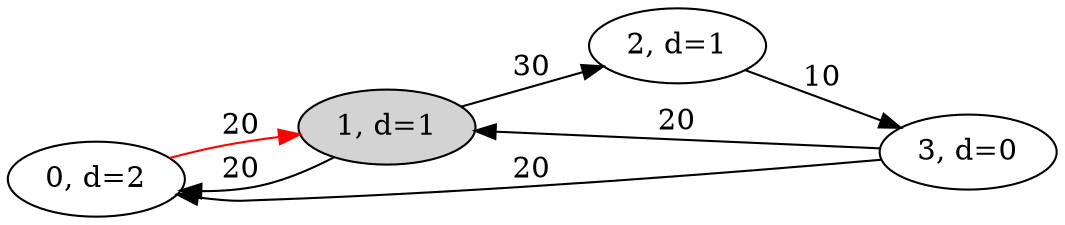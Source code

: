digraph G {
rankdir=LR
a4_0 -> a4_1 [label="20",color=red]
a4_0 [label="0, d=2"]
a4_1 -> a4_0 [label="20"]
a4_1 -> a4_2 [label="30"]
a4_1 [label="1, d=1"]
a4_2 -> a4_3 [label="10"]
a4_2 [label="2, d=1"]
a4_3 -> a4_0 [label="20"]
a4_3 -> a4_1 [label="20"]
a4_3 [label="3, d=0"]
a4_1 [style=filled]
}
